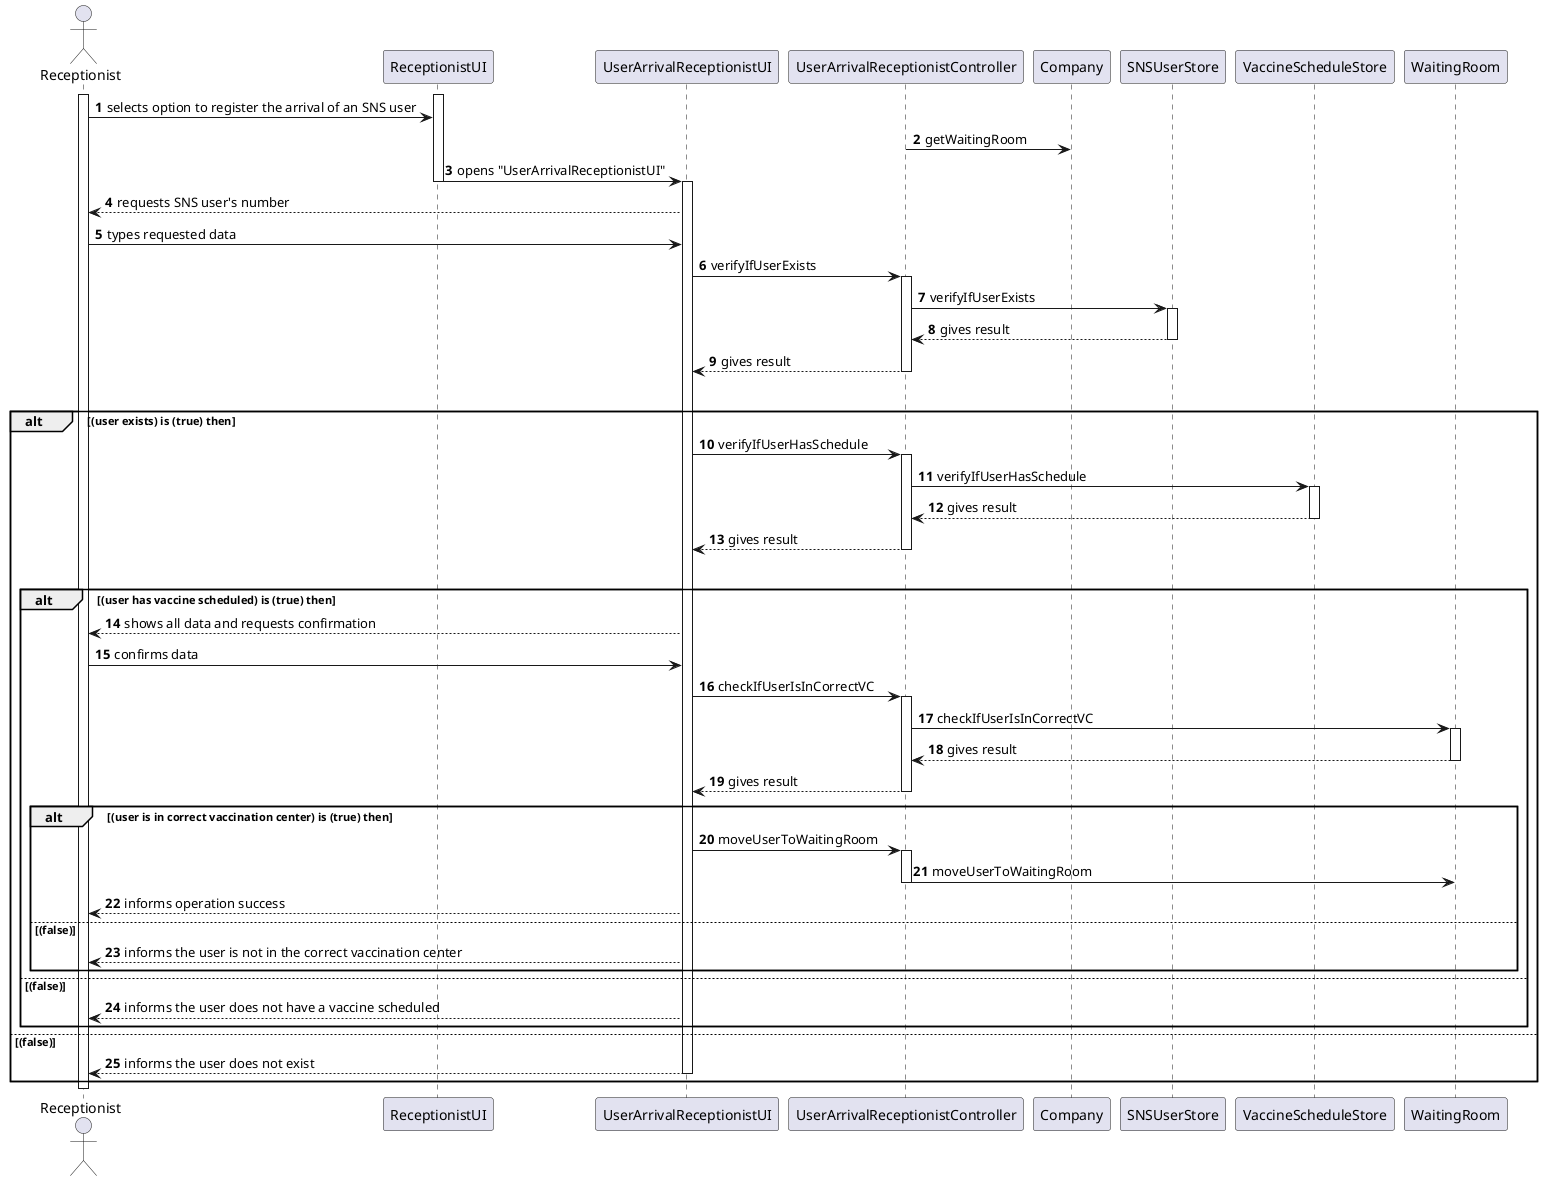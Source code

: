 @startuml
autonumber
'hide footbox
actor "Receptionist" as RCP

participant "ReceptionistUI" as RCPUI
participant "UserArrivalReceptionistUI" as UAUI
participant "UserArrivalReceptionistController" as UACTRL
participant "Company" as CMP
participant "SNSUserStore" as US
participant "VaccineScheduleStore" as VSS
participant "WaitingRoom" as WTR

activate RCP
activate RCPUI
RCP -> RCPUI : selects option to register the arrival of an SNS user

UACTRL -> CMP : getWaitingRoom

RCPUI -> UAUI : opens "UserArrivalReceptionistUI"
deactivate RCPUI
activate UAUI
UAUI --> RCP : requests SNS user's number


RCP -> UAUI : types requested data


UAUI -> UACTRL : verifyIfUserExists
activate UACTRL

UACTRL -> US : verifyIfUserExists
activate US

US --> UACTRL : gives result
deactivate US

UACTRL --> UAUI : gives result
deactivate UACTRL
|||

alt (user exists) is (true) then
  UAUI -> UACTRL: verifyIfUserHasSchedule
activate UACTRL

  UACTRL -> VSS : verifyIfUserHasSchedule
activate VSS

  VSS --> UACTRL: gives result
deactivate VSS

  UACTRL --> UAUI: gives result
deactivate UACTRL
  |||

alt (user has vaccine scheduled) is (true) then

UAUI --> RCP : shows all data and requests confirmation

  RCP -> UAUI: confirms data

UAUI -> UACTRL : checkIfUserIsInCorrectVC

activate UACTRL
UACTRL -> WTR : checkIfUserIsInCorrectVC

activate WTR
WTR --> UACTRL : gives result
deactivate WTR

UACTRL --> UAUI : gives result
deactivate UACTRL

alt (user is in correct vaccination center) is (true) then

  UAUI -> UACTRL : moveUserToWaitingRoom
activate UACTRL
  UACTRL -> WTR : moveUserToWaitingRoom
deactivate UACTRL
  UAUI --> RCP : informs operation success
else (false)
UAUI --> RCP : informs the user is not in the correct vaccination center

end
else (false)
  UAUI --> RCP : informs the user does not have a vaccine scheduled

end

 else (false)
 UAUI --> RCP : informs the user does not exist
deactivate UAUI

end

deactivate RCP



@enduml